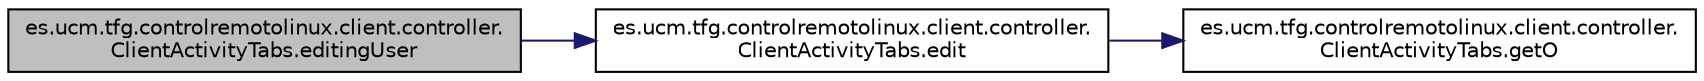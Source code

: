 digraph "es.ucm.tfg.controlremotolinux.client.controller.ClientActivityTabs.editingUser"
{
  edge [fontname="Helvetica",fontsize="10",labelfontname="Helvetica",labelfontsize="10"];
  node [fontname="Helvetica",fontsize="10",shape=record];
  rankdir="LR";
  Node1 [label="es.ucm.tfg.controlremotolinux.client.controller.\lClientActivityTabs.editingUser",height=0.2,width=0.4,color="black", fillcolor="grey75", style="filled" fontcolor="black"];
  Node1 -> Node2 [color="midnightblue",fontsize="10",style="solid"];
  Node2 [label="es.ucm.tfg.controlremotolinux.client.controller.\lClientActivityTabs.edit",height=0.2,width=0.4,color="black", fillcolor="white", style="filled",URL="$classes_1_1ucm_1_1tfg_1_1controlremotolinux_1_1client_1_1controller_1_1ClientActivityTabs.html#af650ac1f1ad7613f4baa1b1bbf6c8f9c"];
  Node2 -> Node3 [color="midnightblue",fontsize="10",style="solid"];
  Node3 [label="es.ucm.tfg.controlremotolinux.client.controller.\lClientActivityTabs.getO",height=0.2,width=0.4,color="black", fillcolor="white", style="filled",URL="$classes_1_1ucm_1_1tfg_1_1controlremotolinux_1_1client_1_1controller_1_1ClientActivityTabs.html#a4a3c7682b57e70e206d5ede428e109f3"];
}
